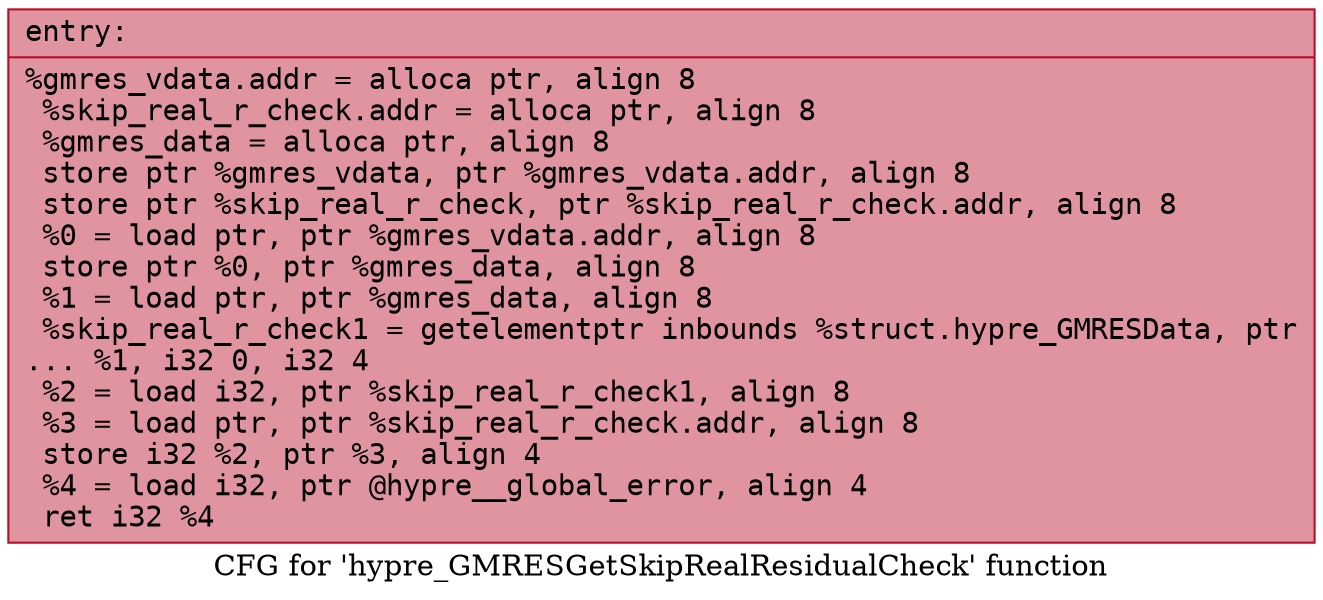 digraph "CFG for 'hypre_GMRESGetSkipRealResidualCheck' function" {
	label="CFG for 'hypre_GMRESGetSkipRealResidualCheck' function";

	Node0x56458ac23030 [shape=record,color="#b70d28ff", style=filled, fillcolor="#b70d2870" fontname="Courier",label="{entry:\l|  %gmres_vdata.addr = alloca ptr, align 8\l  %skip_real_r_check.addr = alloca ptr, align 8\l  %gmres_data = alloca ptr, align 8\l  store ptr %gmres_vdata, ptr %gmres_vdata.addr, align 8\l  store ptr %skip_real_r_check, ptr %skip_real_r_check.addr, align 8\l  %0 = load ptr, ptr %gmres_vdata.addr, align 8\l  store ptr %0, ptr %gmres_data, align 8\l  %1 = load ptr, ptr %gmres_data, align 8\l  %skip_real_r_check1 = getelementptr inbounds %struct.hypre_GMRESData, ptr\l... %1, i32 0, i32 4\l  %2 = load i32, ptr %skip_real_r_check1, align 8\l  %3 = load ptr, ptr %skip_real_r_check.addr, align 8\l  store i32 %2, ptr %3, align 4\l  %4 = load i32, ptr @hypre__global_error, align 4\l  ret i32 %4\l}"];
}
